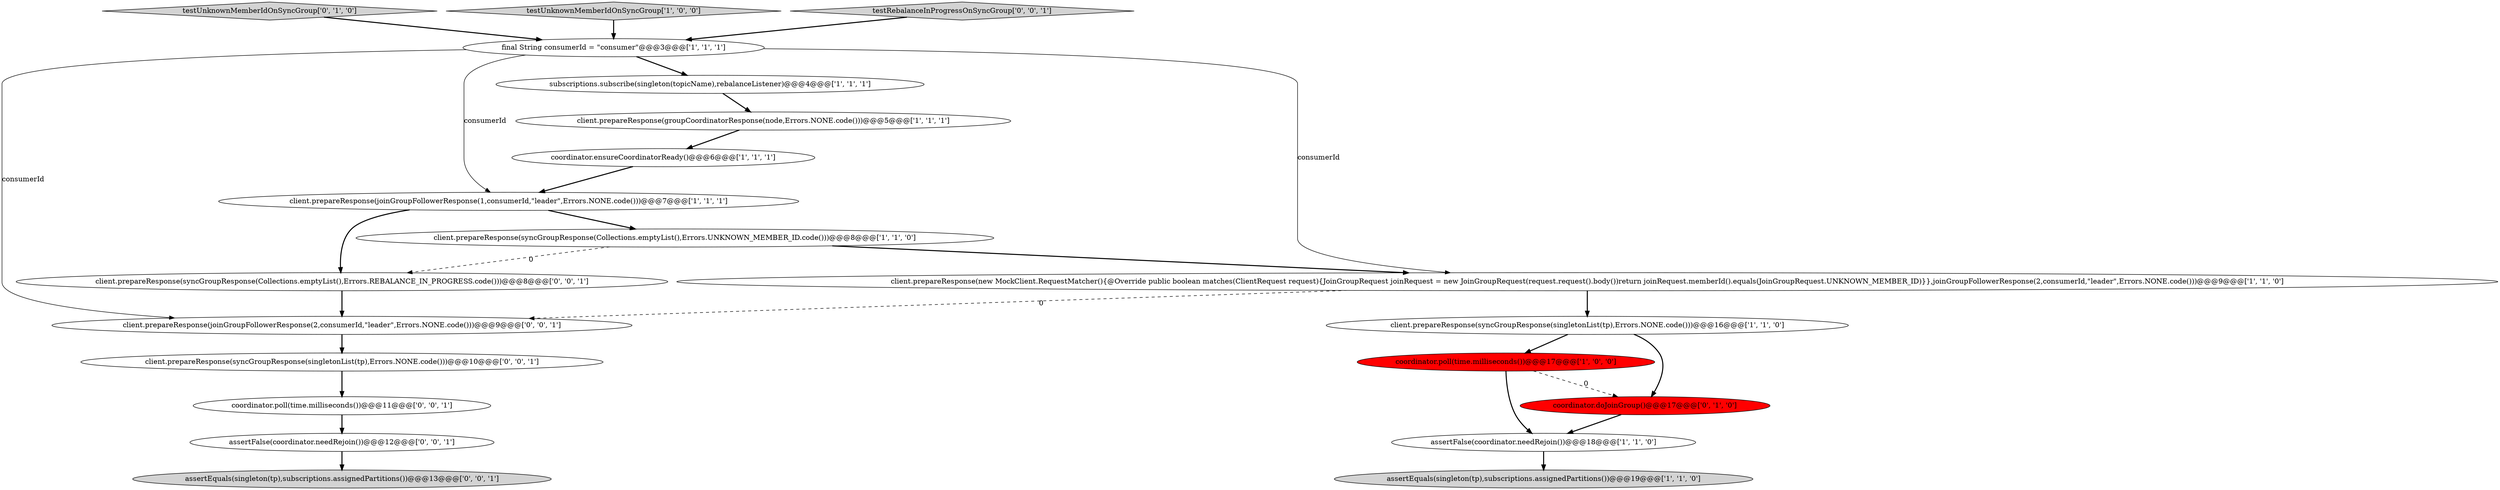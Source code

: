 digraph {
9 [style = filled, label = "client.prepareResponse(groupCoordinatorResponse(node,Errors.NONE.code()))@@@5@@@['1', '1', '1']", fillcolor = white, shape = ellipse image = "AAA0AAABBB1BBB"];
4 [style = filled, label = "final String consumerId = \"consumer\"@@@3@@@['1', '1', '1']", fillcolor = white, shape = ellipse image = "AAA0AAABBB1BBB"];
1 [style = filled, label = "client.prepareResponse(joinGroupFollowerResponse(1,consumerId,\"leader\",Errors.NONE.code()))@@@7@@@['1', '1', '1']", fillcolor = white, shape = ellipse image = "AAA0AAABBB1BBB"];
11 [style = filled, label = "subscriptions.subscribe(singleton(topicName),rebalanceListener)@@@4@@@['1', '1', '1']", fillcolor = white, shape = ellipse image = "AAA0AAABBB1BBB"];
16 [style = filled, label = "coordinator.poll(time.milliseconds())@@@11@@@['0', '0', '1']", fillcolor = white, shape = ellipse image = "AAA0AAABBB3BBB"];
14 [style = filled, label = "client.prepareResponse(syncGroupResponse(Collections.emptyList(),Errors.REBALANCE_IN_PROGRESS.code()))@@@8@@@['0', '0', '1']", fillcolor = white, shape = ellipse image = "AAA0AAABBB3BBB"];
3 [style = filled, label = "client.prepareResponse(syncGroupResponse(Collections.emptyList(),Errors.UNKNOWN_MEMBER_ID.code()))@@@8@@@['1', '1', '0']", fillcolor = white, shape = ellipse image = "AAA0AAABBB1BBB"];
13 [style = filled, label = "testUnknownMemberIdOnSyncGroup['0', '1', '0']", fillcolor = lightgray, shape = diamond image = "AAA0AAABBB2BBB"];
6 [style = filled, label = "testUnknownMemberIdOnSyncGroup['1', '0', '0']", fillcolor = lightgray, shape = diamond image = "AAA0AAABBB1BBB"];
10 [style = filled, label = "coordinator.poll(time.milliseconds())@@@17@@@['1', '0', '0']", fillcolor = red, shape = ellipse image = "AAA1AAABBB1BBB"];
18 [style = filled, label = "assertEquals(singleton(tp),subscriptions.assignedPartitions())@@@13@@@['0', '0', '1']", fillcolor = lightgray, shape = ellipse image = "AAA0AAABBB3BBB"];
19 [style = filled, label = "client.prepareResponse(joinGroupFollowerResponse(2,consumerId,\"leader\",Errors.NONE.code()))@@@9@@@['0', '0', '1']", fillcolor = white, shape = ellipse image = "AAA0AAABBB3BBB"];
15 [style = filled, label = "client.prepareResponse(syncGroupResponse(singletonList(tp),Errors.NONE.code()))@@@10@@@['0', '0', '1']", fillcolor = white, shape = ellipse image = "AAA0AAABBB3BBB"];
5 [style = filled, label = "client.prepareResponse(new MockClient.RequestMatcher(){@Override public boolean matches(ClientRequest request){JoinGroupRequest joinRequest = new JoinGroupRequest(request.request().body())return joinRequest.memberId().equals(JoinGroupRequest.UNKNOWN_MEMBER_ID)}},joinGroupFollowerResponse(2,consumerId,\"leader\",Errors.NONE.code()))@@@9@@@['1', '1', '0']", fillcolor = white, shape = ellipse image = "AAA0AAABBB1BBB"];
17 [style = filled, label = "assertFalse(coordinator.needRejoin())@@@12@@@['0', '0', '1']", fillcolor = white, shape = ellipse image = "AAA0AAABBB3BBB"];
0 [style = filled, label = "client.prepareResponse(syncGroupResponse(singletonList(tp),Errors.NONE.code()))@@@16@@@['1', '1', '0']", fillcolor = white, shape = ellipse image = "AAA0AAABBB1BBB"];
7 [style = filled, label = "assertFalse(coordinator.needRejoin())@@@18@@@['1', '1', '0']", fillcolor = white, shape = ellipse image = "AAA0AAABBB1BBB"];
8 [style = filled, label = "assertEquals(singleton(tp),subscriptions.assignedPartitions())@@@19@@@['1', '1', '0']", fillcolor = lightgray, shape = ellipse image = "AAA0AAABBB1BBB"];
2 [style = filled, label = "coordinator.ensureCoordinatorReady()@@@6@@@['1', '1', '1']", fillcolor = white, shape = ellipse image = "AAA0AAABBB1BBB"];
20 [style = filled, label = "testRebalanceInProgressOnSyncGroup['0', '0', '1']", fillcolor = lightgray, shape = diamond image = "AAA0AAABBB3BBB"];
12 [style = filled, label = "coordinator.doJoinGroup()@@@17@@@['0', '1', '0']", fillcolor = red, shape = ellipse image = "AAA1AAABBB2BBB"];
9->2 [style = bold, label=""];
2->1 [style = bold, label=""];
0->12 [style = bold, label=""];
10->12 [style = dashed, label="0"];
1->3 [style = bold, label=""];
14->19 [style = bold, label=""];
4->1 [style = solid, label="consumerId"];
16->17 [style = bold, label=""];
4->19 [style = solid, label="consumerId"];
11->9 [style = bold, label=""];
7->8 [style = bold, label=""];
15->16 [style = bold, label=""];
10->7 [style = bold, label=""];
12->7 [style = bold, label=""];
20->4 [style = bold, label=""];
6->4 [style = bold, label=""];
3->5 [style = bold, label=""];
0->10 [style = bold, label=""];
5->0 [style = bold, label=""];
4->5 [style = solid, label="consumerId"];
1->14 [style = bold, label=""];
19->15 [style = bold, label=""];
3->14 [style = dashed, label="0"];
4->11 [style = bold, label=""];
5->19 [style = dashed, label="0"];
17->18 [style = bold, label=""];
13->4 [style = bold, label=""];
}
